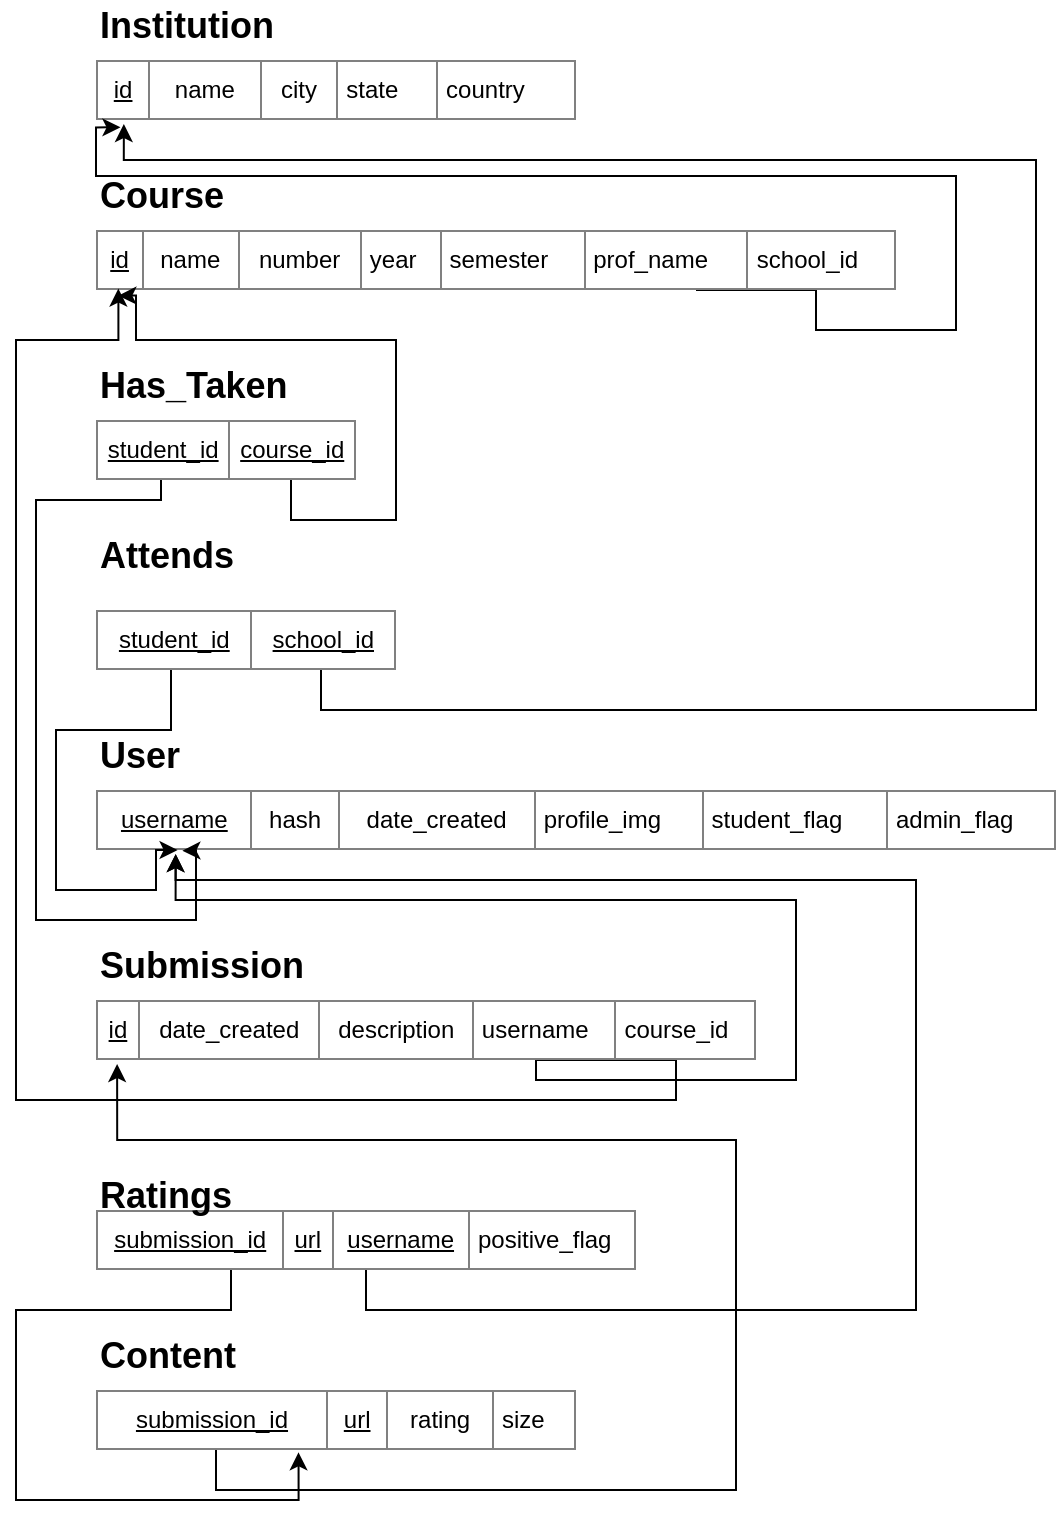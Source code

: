 <mxfile version="10.5.4" type="github"><diagram id="UWlBGBItcUKM4SGTM_4H" name="Page-1"><mxGraphModel dx="728" dy="433" grid="1" gridSize="10" guides="1" tooltips="1" connect="1" arrows="1" fold="1" page="1" pageScale="1" pageWidth="850" pageHeight="1100" math="0" shadow="0"><root><mxCell id="0"/><mxCell id="1" parent="0"/><mxCell id="bexWLwHVWki57yyFo2_6-15" value="&lt;table border=&quot;1&quot; width=&quot;100%&quot; style=&quot;width: 100% ; height: 100% ; border-collapse: collapse&quot; cellpadding=&quot;4&quot; align=&quot;center&quot;&gt;&lt;tbody&gt;&lt;tr&gt;&lt;td align=&quot;center&quot;&gt;&lt;u&gt;id&lt;/u&gt;&lt;/td&gt;&lt;td align=&quot;center&quot;&gt;name&lt;/td&gt;&lt;td align=&quot;center&quot;&gt;city&lt;/td&gt;&lt;td&gt;state&lt;/td&gt;&lt;td&gt;country&lt;/td&gt;&lt;/tr&gt;&lt;/tbody&gt;&lt;/table&gt;" style="text;html=1;strokeColor=none;fillColor=none;overflow=fill;" parent="1" vertex="1"><mxGeometry x="150" y="130" width="240" height="30" as="geometry"/></mxCell><mxCell id="bexWLwHVWki57yyFo2_6-39" style="edgeStyle=orthogonalEdgeStyle;rounded=0;orthogonalLoop=1;jettySize=auto;html=1;exitX=0.75;exitY=1;exitDx=0;exitDy=0;entryX=0.051;entryY=1.122;entryDx=0;entryDy=0;entryPerimeter=0;" parent="1" source="bexWLwHVWki57yyFo2_6-16" target="bexWLwHVWki57yyFo2_6-15" edge="1"><mxGeometry relative="1" as="geometry"><Array as="points"><mxPoint x="510" y="245"/><mxPoint x="510" y="265"/><mxPoint x="580" y="265"/><mxPoint x="580" y="188"/><mxPoint x="150" y="188"/><mxPoint x="150" y="164"/></Array></mxGeometry></mxCell><mxCell id="bexWLwHVWki57yyFo2_6-16" value="&lt;table border=&quot;1&quot; width=&quot;100%&quot; style=&quot;width: 100% ; height: 100% ; border-collapse: collapse&quot; cellpadding=&quot;4&quot; align=&quot;center&quot;&gt;&lt;tbody&gt;&lt;tr&gt;&lt;td align=&quot;center&quot;&gt;&lt;u&gt;id&lt;/u&gt;&lt;/td&gt;&lt;td align=&quot;center&quot;&gt;name&lt;/td&gt;&lt;td align=&quot;center&quot;&gt;number&lt;/td&gt;&lt;td&gt;year&lt;/td&gt;&lt;td&gt;semester&lt;/td&gt;&lt;td&gt;prof_name&lt;/td&gt;&lt;td&gt;school_id&lt;/td&gt;&lt;/tr&gt;&lt;/tbody&gt;&lt;/table&gt;" style="text;html=1;strokeColor=none;fillColor=none;overflow=fill;" parent="1" vertex="1"><mxGeometry x="150" y="215" width="400" height="30" as="geometry"/></mxCell><mxCell id="bexWLwHVWki57yyFo2_6-17" value="&lt;b&gt;&lt;font style=&quot;font-size: 18px&quot;&gt;Institution&lt;/font&gt;&lt;/b&gt;" style="text;html=1;resizable=0;points=[];autosize=1;align=left;verticalAlign=top;spacingTop=-4;" parent="1" vertex="1"><mxGeometry x="150" y="100" width="100" height="20" as="geometry"/></mxCell><mxCell id="bexWLwHVWki57yyFo2_6-18" value="&lt;b&gt;&lt;font style=&quot;font-size: 18px&quot;&gt;Course&lt;/font&gt;&lt;/b&gt;" style="text;html=1;resizable=0;points=[];autosize=1;align=left;verticalAlign=top;spacingTop=-4;" parent="1" vertex="1"><mxGeometry x="150" y="185" width="80" height="20" as="geometry"/></mxCell><mxCell id="bexWLwHVWki57yyFo2_6-19" value="&lt;table border=&quot;1&quot; width=&quot;100%&quot; style=&quot;width: 100% ; height: 100% ; border-collapse: collapse&quot; cellpadding=&quot;4&quot; align=&quot;center&quot;&gt;&lt;tbody&gt;&lt;tr&gt;&lt;td align=&quot;center&quot;&gt;&lt;u&gt;username&lt;/u&gt;&lt;/td&gt;&lt;td align=&quot;center&quot;&gt;hash&lt;/td&gt;&lt;td align=&quot;center&quot;&gt;date_created&lt;br&gt;&lt;/td&gt;&lt;td&gt;profile_img&lt;br&gt;&lt;/td&gt;&lt;td&gt;student_flag&lt;/td&gt;&lt;td&gt;admin_flag&lt;/td&gt;&lt;/tr&gt;&lt;/tbody&gt;&lt;/table&gt;" style="text;html=1;strokeColor=none;fillColor=none;overflow=fill;" parent="1" vertex="1"><mxGeometry x="150" y="495" width="480" height="30" as="geometry"/></mxCell><mxCell id="bexWLwHVWki57yyFo2_6-20" value="&lt;b&gt;&lt;font style=&quot;font-size: 18px&quot;&gt;User&lt;/font&gt;&lt;/b&gt;" style="text;html=1;resizable=0;points=[];autosize=1;align=left;verticalAlign=top;spacingTop=-4;" parent="1" vertex="1"><mxGeometry x="150" y="465" width="60" height="20" as="geometry"/></mxCell><mxCell id="bexWLwHVWki57yyFo2_6-32" style="edgeStyle=orthogonalEdgeStyle;rounded=0;orthogonalLoop=1;jettySize=auto;html=1;exitX=0.75;exitY=1;exitDx=0;exitDy=0;entryX=0.083;entryY=1.069;entryDx=0;entryDy=0;entryPerimeter=0;" parent="1" source="bexWLwHVWki57yyFo2_6-21" target="bexWLwHVWki57yyFo2_6-19" edge="1"><mxGeometry relative="1" as="geometry"><Array as="points"><mxPoint x="370" y="630"/><mxPoint x="370" y="640"/><mxPoint x="500" y="640"/><mxPoint x="500" y="550"/><mxPoint x="190" y="550"/></Array></mxGeometry></mxCell><mxCell id="bexWLwHVWki57yyFo2_6-34" style="edgeStyle=orthogonalEdgeStyle;rounded=0;orthogonalLoop=1;jettySize=auto;html=1;exitX=0.75;exitY=1;exitDx=0;exitDy=0;entryX=0.028;entryY=0.977;entryDx=0;entryDy=0;entryPerimeter=0;" parent="1" source="bexWLwHVWki57yyFo2_6-21" target="bexWLwHVWki57yyFo2_6-16" edge="1"><mxGeometry relative="1" as="geometry"><Array as="points"><mxPoint x="440" y="630"/><mxPoint x="440" y="650"/><mxPoint x="110" y="650"/><mxPoint x="110" y="270"/><mxPoint x="161" y="270"/></Array></mxGeometry></mxCell><mxCell id="bexWLwHVWki57yyFo2_6-21" value="&lt;table border=&quot;1&quot; width=&quot;100%&quot; style=&quot;width: 100% ; height: 100% ; border-collapse: collapse&quot; cellpadding=&quot;4&quot; align=&quot;center&quot;&gt;&lt;tbody&gt;&lt;tr&gt;&lt;td align=&quot;center&quot;&gt;&lt;u&gt;id&lt;/u&gt;&lt;/td&gt;&lt;td align=&quot;center&quot;&gt;date_created&lt;/td&gt;&lt;td align=&quot;center&quot;&gt;description&lt;/td&gt;&lt;td&gt;username&lt;/td&gt;&lt;td&gt;course_id&lt;/td&gt;&lt;/tr&gt;&lt;/tbody&gt;&lt;/table&gt;&lt;br&gt;" style="text;html=1;strokeColor=none;fillColor=none;overflow=fill;" parent="1" vertex="1"><mxGeometry x="150" y="600" width="330" height="30" as="geometry"/></mxCell><mxCell id="bexWLwHVWki57yyFo2_6-22" value="&lt;b&gt;&lt;font style=&quot;font-size: 18px&quot;&gt;Submission&lt;/font&gt;&lt;/b&gt;" style="text;html=1;resizable=0;points=[];autosize=1;align=left;verticalAlign=top;spacingTop=-4;" parent="1" vertex="1"><mxGeometry x="150" y="570" width="120" height="20" as="geometry"/></mxCell><mxCell id="bexWLwHVWki57yyFo2_6-42" style="edgeStyle=orthogonalEdgeStyle;rounded=0;orthogonalLoop=1;jettySize=auto;html=1;exitX=0.25;exitY=1;exitDx=0;exitDy=0;entryX=0.032;entryY=1.067;entryDx=0;entryDy=0;entryPerimeter=0;" parent="1" source="bexWLwHVWki57yyFo2_6-23" target="bexWLwHVWki57yyFo2_6-21" edge="1"><mxGeometry relative="1" as="geometry"><Array as="points"><mxPoint x="210" y="845"/><mxPoint x="470" y="845"/><mxPoint x="470" y="670"/><mxPoint x="161" y="670"/></Array></mxGeometry></mxCell><mxCell id="bexWLwHVWki57yyFo2_6-23" value="&lt;table border=&quot;1&quot; width=&quot;100%&quot; style=&quot;width: 100% ; height: 100% ; border-collapse: collapse&quot; cellpadding=&quot;4&quot; align=&quot;center&quot;&gt;&lt;tbody&gt;&lt;tr&gt;&lt;td align=&quot;center&quot;&gt;&lt;u&gt;submission_id&lt;/u&gt;&lt;/td&gt;&lt;td align=&quot;center&quot;&gt;&lt;u&gt;url&lt;/u&gt;&lt;/td&gt;&lt;td align=&quot;center&quot;&gt;rating&lt;/td&gt;&lt;td&gt;size&lt;/td&gt;&lt;/tr&gt;&lt;/tbody&gt;&lt;/table&gt;" style="text;html=1;strokeColor=none;fillColor=none;overflow=fill;" parent="1" vertex="1"><mxGeometry x="150" y="795" width="240" height="30" as="geometry"/></mxCell><mxCell id="bexWLwHVWki57yyFo2_6-24" value="&lt;b&gt;&lt;font style=&quot;font-size: 18px&quot;&gt;Content&lt;/font&gt;&lt;/b&gt;" style="text;html=1;resizable=0;points=[];autosize=1;align=left;verticalAlign=top;spacingTop=-4;" parent="1" vertex="1"><mxGeometry x="150" y="765" width="80" height="20" as="geometry"/></mxCell><mxCell id="bexWLwHVWki57yyFo2_6-40" style="edgeStyle=orthogonalEdgeStyle;rounded=0;orthogonalLoop=1;jettySize=auto;html=1;exitX=0.25;exitY=1;exitDx=0;exitDy=0;entryX=0.422;entryY=1.039;entryDx=0;entryDy=0;entryPerimeter=0;" parent="1" source="bexWLwHVWki57yyFo2_6-25" target="bexWLwHVWki57yyFo2_6-23" edge="1"><mxGeometry relative="1" as="geometry"><Array as="points"><mxPoint x="217" y="755"/><mxPoint x="110" y="755"/><mxPoint x="110" y="850"/><mxPoint x="251" y="850"/></Array></mxGeometry></mxCell><mxCell id="bexWLwHVWki57yyFo2_6-41" style="edgeStyle=orthogonalEdgeStyle;rounded=0;orthogonalLoop=1;jettySize=auto;html=1;exitX=0.5;exitY=1;exitDx=0;exitDy=0;entryX=0.083;entryY=1.067;entryDx=0;entryDy=0;entryPerimeter=0;" parent="1" source="bexWLwHVWki57yyFo2_6-25" target="bexWLwHVWki57yyFo2_6-19" edge="1"><mxGeometry relative="1" as="geometry"><Array as="points"><mxPoint x="285" y="755"/><mxPoint x="560" y="755"/><mxPoint x="560" y="540"/><mxPoint x="190" y="540"/></Array></mxGeometry></mxCell><mxCell id="bexWLwHVWki57yyFo2_6-25" value="&lt;table border=&quot;1&quot; width=&quot;100%&quot; style=&quot;width: 100% ; height: 100% ; border-collapse: collapse&quot; cellpadding=&quot;4&quot; align=&quot;center&quot;&gt;&lt;tbody&gt;&lt;tr&gt;&lt;td align=&quot;center&quot;&gt;&lt;u&gt;submission_id&lt;/u&gt;&lt;/td&gt;&lt;td align=&quot;center&quot;&gt;&lt;u&gt;url&lt;/u&gt;&lt;/td&gt;&lt;td align=&quot;center&quot;&gt;&lt;u&gt;username&lt;/u&gt;&lt;/td&gt;&lt;td&gt;positive_flag&lt;/td&gt;&lt;/tr&gt;&lt;/tbody&gt;&lt;/table&gt;" style="text;html=1;strokeColor=none;fillColor=none;overflow=fill;" parent="1" vertex="1"><mxGeometry x="150" y="705" width="270" height="30" as="geometry"/></mxCell><mxCell id="bexWLwHVWki57yyFo2_6-26" value="&lt;b&gt;&lt;font style=&quot;font-size: 18px&quot;&gt;Ratings&lt;/font&gt;&lt;/b&gt;" style="text;html=1;resizable=0;points=[];autosize=1;align=left;verticalAlign=top;spacingTop=-4;" parent="1" vertex="1"><mxGeometry x="150" y="685" width="80" height="20" as="geometry"/></mxCell><mxCell id="bexWLwHVWki57yyFo2_6-35" style="edgeStyle=orthogonalEdgeStyle;rounded=0;orthogonalLoop=1;jettySize=auto;html=1;exitX=0.25;exitY=1;exitDx=0;exitDy=0;entryX=0.085;entryY=1;entryDx=0;entryDy=0;entryPerimeter=0;" parent="1" source="bexWLwHVWki57yyFo2_6-27" target="bexWLwHVWki57yyFo2_6-19" edge="1"><mxGeometry relative="1" as="geometry"><Array as="points"><mxPoint x="187" y="465"/><mxPoint x="130" y="465"/><mxPoint x="130" y="545"/><mxPoint x="180" y="545"/><mxPoint x="180" y="525"/></Array></mxGeometry></mxCell><mxCell id="bexWLwHVWki57yyFo2_6-36" style="edgeStyle=orthogonalEdgeStyle;rounded=0;orthogonalLoop=1;jettySize=auto;html=1;exitX=0.75;exitY=1;exitDx=0;exitDy=0;entryX=0.058;entryY=1.067;entryDx=0;entryDy=0;entryPerimeter=0;" parent="1" source="bexWLwHVWki57yyFo2_6-27" target="bexWLwHVWki57yyFo2_6-15" edge="1"><mxGeometry relative="1" as="geometry"><Array as="points"><mxPoint x="262" y="455"/><mxPoint x="620" y="455"/><mxPoint x="620" y="180"/><mxPoint x="164" y="180"/></Array></mxGeometry></mxCell><mxCell id="bexWLwHVWki57yyFo2_6-27" value="&lt;table border=&quot;1&quot; width=&quot;100%&quot; style=&quot;width: 100% ; height: 100% ; border-collapse: collapse&quot; cellpadding=&quot;4&quot; align=&quot;center&quot;&gt;&lt;tbody&gt;&lt;tr&gt;&lt;td align=&quot;center&quot;&gt;&lt;u&gt;student_id&lt;/u&gt;&lt;/td&gt;&lt;td align=&quot;center&quot;&gt;&lt;u&gt;school_id&lt;/u&gt;&lt;/td&gt;&lt;/tr&gt;&lt;/tbody&gt;&lt;/table&gt;" style="text;html=1;strokeColor=none;fillColor=none;overflow=fill;" parent="1" vertex="1"><mxGeometry x="150" y="405" width="150" height="30" as="geometry"/></mxCell><mxCell id="bexWLwHVWki57yyFo2_6-28" value="&lt;b&gt;&lt;font style=&quot;font-size: 18px&quot;&gt;Attends&lt;br&gt;&lt;br&gt;&lt;/font&gt;&lt;/b&gt;" style="text;html=1;resizable=0;points=[];autosize=1;align=left;verticalAlign=top;spacingTop=-4;" parent="1" vertex="1"><mxGeometry x="150" y="365" width="80" height="30" as="geometry"/></mxCell><mxCell id="bexWLwHVWki57yyFo2_6-37" style="edgeStyle=orthogonalEdgeStyle;rounded=0;orthogonalLoop=1;jettySize=auto;html=1;exitX=0.25;exitY=1;exitDx=0;exitDy=0;entryX=0.09;entryY=1.011;entryDx=0;entryDy=0;entryPerimeter=0;" parent="1" source="bexWLwHVWki57yyFo2_6-29" target="bexWLwHVWki57yyFo2_6-19" edge="1"><mxGeometry relative="1" as="geometry"><Array as="points"><mxPoint x="182" y="350"/><mxPoint x="120" y="350"/><mxPoint x="120" y="560"/><mxPoint x="200" y="560"/><mxPoint x="200" y="525"/></Array></mxGeometry></mxCell><mxCell id="bexWLwHVWki57yyFo2_6-38" style="edgeStyle=orthogonalEdgeStyle;rounded=0;orthogonalLoop=1;jettySize=auto;html=1;exitX=0.75;exitY=1;exitDx=0;exitDy=0;entryX=0.028;entryY=1.094;entryDx=0;entryDy=0;entryPerimeter=0;" parent="1" source="bexWLwHVWki57yyFo2_6-29" target="bexWLwHVWki57yyFo2_6-16" edge="1"><mxGeometry relative="1" as="geometry"><Array as="points"><mxPoint x="247" y="360"/><mxPoint x="300" y="360"/><mxPoint x="300" y="270"/><mxPoint x="170" y="270"/><mxPoint x="170" y="248"/></Array></mxGeometry></mxCell><mxCell id="bexWLwHVWki57yyFo2_6-29" value="&lt;table border=&quot;1&quot; width=&quot;100%&quot; style=&quot;width: 100% ; height: 100% ; border-collapse: collapse&quot; cellpadding=&quot;4&quot; align=&quot;center&quot;&gt;&lt;tbody&gt;&lt;tr&gt;&lt;td align=&quot;center&quot;&gt;&lt;u&gt;student_id&lt;/u&gt;&lt;/td&gt;&lt;td align=&quot;center&quot;&gt;&lt;u&gt;course_id&lt;/u&gt;&lt;/td&gt;&lt;/tr&gt;&lt;/tbody&gt;&lt;/table&gt;" style="text;html=1;strokeColor=none;fillColor=none;overflow=fill;" parent="1" vertex="1"><mxGeometry x="150" y="310" width="130" height="30" as="geometry"/></mxCell><mxCell id="bexWLwHVWki57yyFo2_6-30" value="&lt;b&gt;&lt;font style=&quot;font-size: 18px&quot;&gt;Has_Taken&lt;/font&gt;&lt;/b&gt;" style="text;html=1;resizable=0;points=[];autosize=1;align=left;verticalAlign=top;spacingTop=-4;" parent="1" vertex="1"><mxGeometry x="150" y="280" width="110" height="20" as="geometry"/></mxCell></root></mxGraphModel></diagram></mxfile>